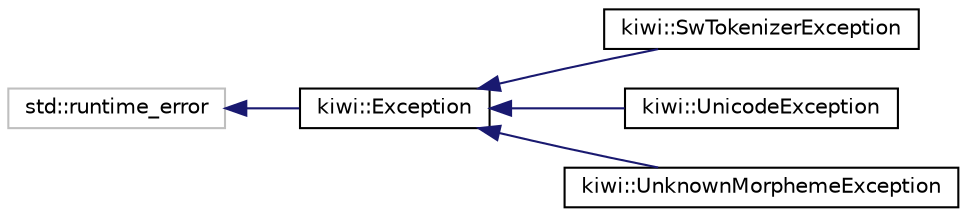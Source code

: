 digraph "Graphical Class Hierarchy"
{
 // LATEX_PDF_SIZE
  edge [fontname="Helvetica",fontsize="10",labelfontname="Helvetica",labelfontsize="10"];
  node [fontname="Helvetica",fontsize="10",shape=record];
  rankdir="LR";
  Node87 [label="std::runtime_error",height=0.2,width=0.4,color="grey75", fillcolor="white", style="filled",tooltip=" "];
  Node87 -> Node0 [dir="back",color="midnightblue",fontsize="10",style="solid",fontname="Helvetica"];
  Node0 [label="kiwi::Exception",height=0.2,width=0.4,color="black", fillcolor="white", style="filled",URL="$classkiwi_1_1Exception.html",tooltip=" "];
  Node0 -> Node1 [dir="back",color="midnightblue",fontsize="10",style="solid",fontname="Helvetica"];
  Node1 [label="kiwi::SwTokenizerException",height=0.2,width=0.4,color="black", fillcolor="white", style="filled",URL="$classkiwi_1_1SwTokenizerException.html",tooltip=" "];
  Node0 -> Node2 [dir="back",color="midnightblue",fontsize="10",style="solid",fontname="Helvetica"];
  Node2 [label="kiwi::UnicodeException",height=0.2,width=0.4,color="black", fillcolor="white", style="filled",URL="$classkiwi_1_1UnicodeException.html",tooltip=" "];
  Node0 -> Node3 [dir="back",color="midnightblue",fontsize="10",style="solid",fontname="Helvetica"];
  Node3 [label="kiwi::UnknownMorphemeException",height=0.2,width=0.4,color="black", fillcolor="white", style="filled",URL="$classkiwi_1_1UnknownMorphemeException.html",tooltip=" "];
}
